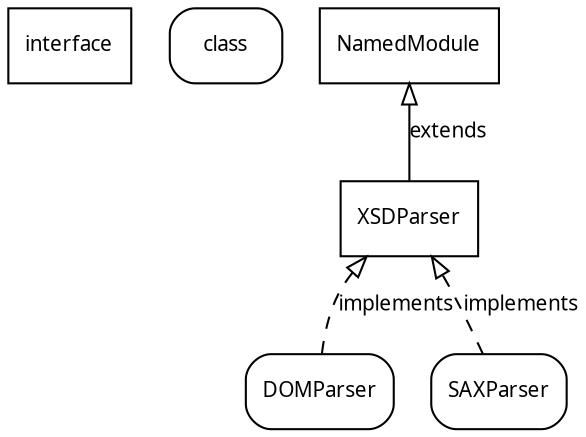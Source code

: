 digraph parser_intf {
	node [shape = rectangle, fontname = "TeXGyrePagella-Regular", fontsize = 10];
	edge [fontname = "TeXGyrePagella-Regular", fontsize = 10, arrowhead = empty];
	rankdir = BT;
{
	rank = same;
	interface;
	class [style= rounded];
	NamedModule;
}
	XSDParser;
	DOMParser [style= rounded];
	SAXParser [style= rounded];

	XSDParser -> NamedModule [label = "extends"];
	DOMParser -> XSDParser [style = dashed, label = "implements"];
	SAXParser -> XSDParser [style = dashed, label = "implements"];
}
